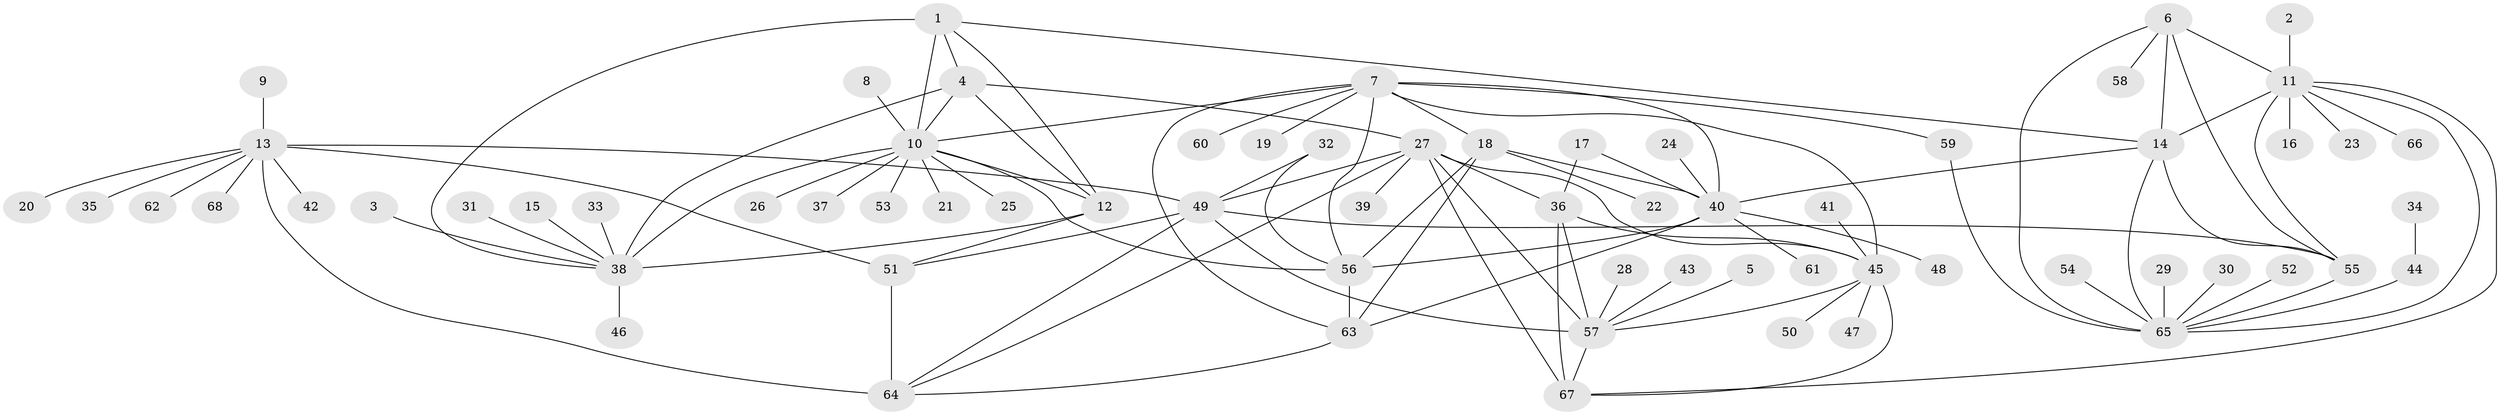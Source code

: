 // original degree distribution, {8: 0.06766917293233082, 11: 0.015037593984962405, 6: 0.022556390977443608, 9: 0.03759398496240601, 15: 0.007518796992481203, 7: 0.03759398496240601, 12: 0.015037593984962405, 5: 0.007518796992481203, 13: 0.007518796992481203, 10: 0.007518796992481203, 1: 0.6090225563909775, 2: 0.14285714285714285, 4: 0.007518796992481203, 3: 0.015037593984962405}
// Generated by graph-tools (version 1.1) at 2025/37/03/04/25 23:37:46]
// undirected, 68 vertices, 106 edges
graph export_dot {
  node [color=gray90,style=filled];
  1;
  2;
  3;
  4;
  5;
  6;
  7;
  8;
  9;
  10;
  11;
  12;
  13;
  14;
  15;
  16;
  17;
  18;
  19;
  20;
  21;
  22;
  23;
  24;
  25;
  26;
  27;
  28;
  29;
  30;
  31;
  32;
  33;
  34;
  35;
  36;
  37;
  38;
  39;
  40;
  41;
  42;
  43;
  44;
  45;
  46;
  47;
  48;
  49;
  50;
  51;
  52;
  53;
  54;
  55;
  56;
  57;
  58;
  59;
  60;
  61;
  62;
  63;
  64;
  65;
  66;
  67;
  68;
  1 -- 4 [weight=1.0];
  1 -- 10 [weight=1.0];
  1 -- 12 [weight=1.0];
  1 -- 14 [weight=1.0];
  1 -- 38 [weight=2.0];
  2 -- 11 [weight=1.0];
  3 -- 38 [weight=1.0];
  4 -- 10 [weight=1.0];
  4 -- 12 [weight=1.0];
  4 -- 27 [weight=1.0];
  4 -- 38 [weight=2.0];
  5 -- 57 [weight=1.0];
  6 -- 11 [weight=2.0];
  6 -- 14 [weight=2.0];
  6 -- 55 [weight=2.0];
  6 -- 58 [weight=1.0];
  6 -- 65 [weight=2.0];
  7 -- 10 [weight=1.0];
  7 -- 18 [weight=2.0];
  7 -- 19 [weight=1.0];
  7 -- 40 [weight=2.0];
  7 -- 45 [weight=1.0];
  7 -- 56 [weight=2.0];
  7 -- 59 [weight=1.0];
  7 -- 60 [weight=1.0];
  7 -- 63 [weight=2.0];
  8 -- 10 [weight=1.0];
  9 -- 13 [weight=1.0];
  10 -- 12 [weight=1.0];
  10 -- 21 [weight=1.0];
  10 -- 25 [weight=1.0];
  10 -- 26 [weight=1.0];
  10 -- 37 [weight=1.0];
  10 -- 38 [weight=2.0];
  10 -- 53 [weight=1.0];
  10 -- 56 [weight=1.0];
  11 -- 14 [weight=1.0];
  11 -- 16 [weight=1.0];
  11 -- 23 [weight=1.0];
  11 -- 55 [weight=1.0];
  11 -- 65 [weight=1.0];
  11 -- 66 [weight=1.0];
  11 -- 67 [weight=1.0];
  12 -- 38 [weight=2.0];
  12 -- 51 [weight=1.0];
  13 -- 20 [weight=1.0];
  13 -- 35 [weight=1.0];
  13 -- 42 [weight=1.0];
  13 -- 49 [weight=2.0];
  13 -- 51 [weight=2.0];
  13 -- 62 [weight=1.0];
  13 -- 64 [weight=4.0];
  13 -- 68 [weight=1.0];
  14 -- 40 [weight=1.0];
  14 -- 55 [weight=1.0];
  14 -- 65 [weight=1.0];
  15 -- 38 [weight=1.0];
  17 -- 36 [weight=1.0];
  17 -- 40 [weight=1.0];
  18 -- 22 [weight=1.0];
  18 -- 40 [weight=1.0];
  18 -- 56 [weight=1.0];
  18 -- 63 [weight=1.0];
  24 -- 40 [weight=1.0];
  27 -- 36 [weight=2.0];
  27 -- 39 [weight=1.0];
  27 -- 45 [weight=2.0];
  27 -- 49 [weight=1.0];
  27 -- 57 [weight=2.0];
  27 -- 64 [weight=1.0];
  27 -- 67 [weight=2.0];
  28 -- 57 [weight=1.0];
  29 -- 65 [weight=1.0];
  30 -- 65 [weight=1.0];
  31 -- 38 [weight=1.0];
  32 -- 49 [weight=1.0];
  32 -- 56 [weight=1.0];
  33 -- 38 [weight=1.0];
  34 -- 44 [weight=1.0];
  36 -- 45 [weight=1.0];
  36 -- 57 [weight=1.0];
  36 -- 67 [weight=1.0];
  38 -- 46 [weight=1.0];
  40 -- 48 [weight=1.0];
  40 -- 56 [weight=1.0];
  40 -- 61 [weight=1.0];
  40 -- 63 [weight=1.0];
  41 -- 45 [weight=1.0];
  43 -- 57 [weight=1.0];
  44 -- 65 [weight=1.0];
  45 -- 47 [weight=1.0];
  45 -- 50 [weight=1.0];
  45 -- 57 [weight=1.0];
  45 -- 67 [weight=1.0];
  49 -- 51 [weight=1.0];
  49 -- 55 [weight=1.0];
  49 -- 57 [weight=1.0];
  49 -- 64 [weight=2.0];
  51 -- 64 [weight=2.0];
  52 -- 65 [weight=1.0];
  54 -- 65 [weight=1.0];
  55 -- 65 [weight=1.0];
  56 -- 63 [weight=1.0];
  57 -- 67 [weight=1.0];
  59 -- 65 [weight=1.0];
  63 -- 64 [weight=1.0];
}
